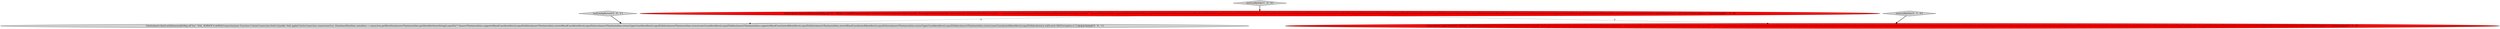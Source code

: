 digraph {
1 [style = filled, label = "testLexMySQL['1', '0', '0']", fillcolor = lightgray, shape = diamond image = "AAA0AAABBB1BBB"];
5 [style = filled, label = "CalciteAssert.that().with(ImmutableMap.of(\"lex\",\"SQL_SERVER\")).doWithConnection(new Function<CalciteConnection,Void>(){public Void apply(CalciteConnection connection){try {DatabaseMetaData metaData = connection.getMetaData()assertThat(metaData.getIdentifierQuoteString(),equalTo(\"(\"))assertThat(metaData.supportsMixedCaseIdentifiers(),equalTo(false))assertThat(metaData.storesMixedCaseIdentifiers(),equalTo(true))assertThat(metaData.storesUpperCaseIdentifiers(),equalTo(false))assertThat(metaData.storesLowerCaseIdentifiers(),equalTo(false))assertThat(metaData.supportsMixedCaseQuotedIdentifiers(),equalTo(false))assertThat(metaData.storesMixedCaseQuotedIdentifiers(),equalTo(true))assertThat(metaData.storesUpperCaseIdentifiers(),equalTo(false))assertThat(metaData.storesLowerCaseQuotedIdentifiers(),equalTo(false))return null}catch (SQLException e) }})@@@3@@@['0', '0', '1']", fillcolor = lightgray, shape = ellipse image = "AAA0AAABBB3BBB"];
0 [style = filled, label = "CalciteAssert.that().with(ImmutableMap.of(\"lex\",\"MYSQL\")).doWithConnection(new Function<CalciteConnection,Void>(){public Void apply(CalciteConnection connection){try {DatabaseMetaData metaData = connection.getMetaData()assertThat(metaData.getIdentifierQuoteString(),equalTo(\"`\"))assertThat(metaData.supportsMixedCaseIdentifiers(),equalTo(false))assertThat(metaData.storesMixedCaseIdentifiers(),equalTo(true))assertThat(metaData.storesUpperCaseIdentifiers(),equalTo(false))assertThat(metaData.storesLowerCaseIdentifiers(),equalTo(false))assertThat(metaData.supportsMixedCaseQuotedIdentifiers(),equalTo(false))assertThat(metaData.storesMixedCaseQuotedIdentifiers(),equalTo(true))assertThat(metaData.storesUpperCaseIdentifiers(),equalTo(false))assertThat(metaData.storesLowerCaseQuotedIdentifiers(),equalTo(false))return null}catch (SQLException e) }})@@@3@@@['1', '0', '0']", fillcolor = red, shape = ellipse image = "AAA1AAABBB1BBB"];
3 [style = filled, label = "CalciteAssert.that().with(\"lex\",\"MYSQL\").doWithConnection(new Function<CalciteConnection,Void>(){public Void apply(CalciteConnection connection){try {DatabaseMetaData metaData = connection.getMetaData()assertThat(metaData.getIdentifierQuoteString(),equalTo(\"`\"))assertThat(metaData.supportsMixedCaseIdentifiers(),equalTo(false))assertThat(metaData.storesMixedCaseIdentifiers(),equalTo(true))assertThat(metaData.storesUpperCaseIdentifiers(),equalTo(false))assertThat(metaData.storesLowerCaseIdentifiers(),equalTo(false))assertThat(metaData.supportsMixedCaseQuotedIdentifiers(),equalTo(false))assertThat(metaData.storesMixedCaseQuotedIdentifiers(),equalTo(true))assertThat(metaData.storesUpperCaseIdentifiers(),equalTo(false))assertThat(metaData.storesLowerCaseQuotedIdentifiers(),equalTo(false))return null}catch (SQLException e) }})@@@3@@@['0', '1', '0']", fillcolor = red, shape = ellipse image = "AAA1AAABBB2BBB"];
2 [style = filled, label = "testLexMySQL['0', '1', '0']", fillcolor = lightgray, shape = diamond image = "AAA0AAABBB2BBB"];
4 [style = filled, label = "testLexSqlServer['0', '0', '1']", fillcolor = lightgray, shape = diamond image = "AAA0AAABBB3BBB"];
0->3 [style = dashed, label="0"];
1->0 [style = bold, label=""];
0->5 [style = dashed, label="0"];
4->5 [style = bold, label=""];
2->3 [style = bold, label=""];
}
